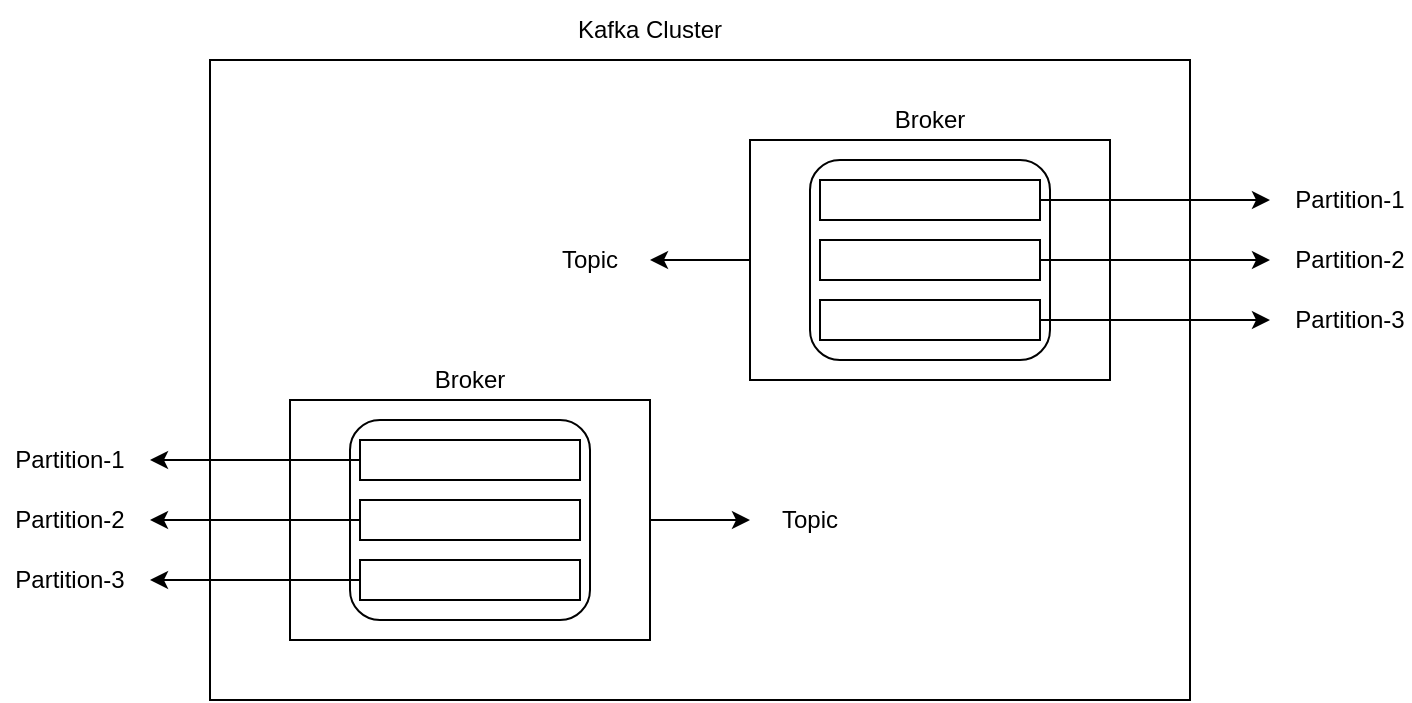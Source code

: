 <mxfile version="20.4.0" type="device"><diagram id="X_wY56s3deKjhIU9_7mI" name="Page-1"><mxGraphModel dx="782" dy="379" grid="1" gridSize="10" guides="1" tooltips="1" connect="1" arrows="1" fold="1" page="1" pageScale="1" pageWidth="850" pageHeight="1100" math="0" shadow="0"><root><mxCell id="0"/><mxCell id="1" parent="0"/><mxCell id="OC5hPjl1HHbgc_18c7kd-1" value="" style="rounded=0;whiteSpace=wrap;html=1;" vertex="1" parent="1"><mxGeometry x="110" y="80" width="490" height="320" as="geometry"/></mxCell><mxCell id="OC5hPjl1HHbgc_18c7kd-24" value="" style="edgeStyle=orthogonalEdgeStyle;rounded=0;orthogonalLoop=1;jettySize=auto;html=1;" edge="1" parent="1" source="OC5hPjl1HHbgc_18c7kd-2" target="OC5hPjl1HHbgc_18c7kd-20"><mxGeometry relative="1" as="geometry"/></mxCell><mxCell id="OC5hPjl1HHbgc_18c7kd-2" value="" style="rounded=0;whiteSpace=wrap;html=1;" vertex="1" parent="1"><mxGeometry x="380" y="120" width="180" height="120" as="geometry"/></mxCell><mxCell id="OC5hPjl1HHbgc_18c7kd-6" value="" style="rounded=1;whiteSpace=wrap;html=1;" vertex="1" parent="1"><mxGeometry x="410" y="130" width="120" height="100" as="geometry"/></mxCell><mxCell id="OC5hPjl1HHbgc_18c7kd-8" value="" style="rounded=0;whiteSpace=wrap;html=1;" vertex="1" parent="1"><mxGeometry x="415" y="140" width="110" height="20" as="geometry"/></mxCell><mxCell id="OC5hPjl1HHbgc_18c7kd-9" value="" style="rounded=0;whiteSpace=wrap;html=1;" vertex="1" parent="1"><mxGeometry x="185" y="270" width="110" height="20" as="geometry"/></mxCell><mxCell id="OC5hPjl1HHbgc_18c7kd-10" value="" style="rounded=0;whiteSpace=wrap;html=1;" vertex="1" parent="1"><mxGeometry x="415" y="200" width="110" height="20" as="geometry"/></mxCell><mxCell id="OC5hPjl1HHbgc_18c7kd-22" value="" style="edgeStyle=orthogonalEdgeStyle;rounded=0;orthogonalLoop=1;jettySize=auto;html=1;" edge="1" parent="1" source="OC5hPjl1HHbgc_18c7kd-11" target="OC5hPjl1HHbgc_18c7kd-21"><mxGeometry relative="1" as="geometry"/></mxCell><mxCell id="OC5hPjl1HHbgc_18c7kd-11" value="" style="rounded=0;whiteSpace=wrap;html=1;" vertex="1" parent="1"><mxGeometry x="150" y="250" width="180" height="120" as="geometry"/></mxCell><mxCell id="OC5hPjl1HHbgc_18c7kd-12" value="" style="rounded=1;whiteSpace=wrap;html=1;" vertex="1" parent="1"><mxGeometry x="180" y="260" width="120" height="100" as="geometry"/></mxCell><mxCell id="OC5hPjl1HHbgc_18c7kd-13" value="" style="rounded=0;whiteSpace=wrap;html=1;" vertex="1" parent="1"><mxGeometry x="415" y="170" width="110" height="20" as="geometry"/></mxCell><mxCell id="OC5hPjl1HHbgc_18c7kd-33" value="" style="edgeStyle=orthogonalEdgeStyle;rounded=0;orthogonalLoop=1;jettySize=auto;html=1;" edge="1" parent="1" source="OC5hPjl1HHbgc_18c7kd-14"><mxGeometry relative="1" as="geometry"><mxPoint x="80" y="280" as="targetPoint"/><Array as="points"><mxPoint x="80" y="280"/></Array></mxGeometry></mxCell><mxCell id="OC5hPjl1HHbgc_18c7kd-14" value="" style="rounded=0;whiteSpace=wrap;html=1;" vertex="1" parent="1"><mxGeometry x="185" y="270" width="110" height="20" as="geometry"/></mxCell><mxCell id="OC5hPjl1HHbgc_18c7kd-30" value="" style="edgeStyle=orthogonalEdgeStyle;rounded=0;orthogonalLoop=1;jettySize=auto;html=1;" edge="1" parent="1" source="OC5hPjl1HHbgc_18c7kd-15"><mxGeometry relative="1" as="geometry"><mxPoint x="80" y="310" as="targetPoint"/></mxGeometry></mxCell><mxCell id="OC5hPjl1HHbgc_18c7kd-15" value="" style="rounded=0;whiteSpace=wrap;html=1;" vertex="1" parent="1"><mxGeometry x="185" y="300" width="110" height="20" as="geometry"/></mxCell><mxCell id="OC5hPjl1HHbgc_18c7kd-28" value="" style="edgeStyle=orthogonalEdgeStyle;rounded=0;orthogonalLoop=1;jettySize=auto;html=1;" edge="1" parent="1" source="OC5hPjl1HHbgc_18c7kd-16"><mxGeometry relative="1" as="geometry"><mxPoint x="80" y="340" as="targetPoint"/></mxGeometry></mxCell><mxCell id="OC5hPjl1HHbgc_18c7kd-16" value="" style="rounded=0;whiteSpace=wrap;html=1;" vertex="1" parent="1"><mxGeometry x="185" y="330" width="110" height="20" as="geometry"/></mxCell><mxCell id="OC5hPjl1HHbgc_18c7kd-17" value="Kafka Cluster" style="text;html=1;strokeColor=none;fillColor=none;align=center;verticalAlign=middle;whiteSpace=wrap;rounded=0;" vertex="1" parent="1"><mxGeometry x="280" y="50" width="100" height="30" as="geometry"/></mxCell><mxCell id="OC5hPjl1HHbgc_18c7kd-18" value="Broker" style="text;html=1;strokeColor=none;fillColor=none;align=center;verticalAlign=middle;whiteSpace=wrap;rounded=0;" vertex="1" parent="1"><mxGeometry x="440" y="100" width="60" height="20" as="geometry"/></mxCell><mxCell id="OC5hPjl1HHbgc_18c7kd-19" value="Broker" style="text;html=1;strokeColor=none;fillColor=none;align=center;verticalAlign=middle;whiteSpace=wrap;rounded=0;" vertex="1" parent="1"><mxGeometry x="210" y="230" width="60" height="20" as="geometry"/></mxCell><mxCell id="OC5hPjl1HHbgc_18c7kd-20" value="Topic" style="text;html=1;strokeColor=none;fillColor=none;align=center;verticalAlign=middle;whiteSpace=wrap;rounded=0;" vertex="1" parent="1"><mxGeometry x="270" y="165" width="60" height="30" as="geometry"/></mxCell><mxCell id="OC5hPjl1HHbgc_18c7kd-21" value="Topic" style="text;html=1;strokeColor=none;fillColor=none;align=center;verticalAlign=middle;whiteSpace=wrap;rounded=0;" vertex="1" parent="1"><mxGeometry x="380" y="295" width="60" height="30" as="geometry"/></mxCell><mxCell id="OC5hPjl1HHbgc_18c7kd-25" value="Partition-1" style="text;html=1;strokeColor=none;fillColor=none;align=center;verticalAlign=middle;whiteSpace=wrap;rounded=0;" vertex="1" parent="1"><mxGeometry x="10" y="265" width="60" height="30" as="geometry"/></mxCell><mxCell id="OC5hPjl1HHbgc_18c7kd-26" value="Partition-2" style="text;html=1;strokeColor=none;fillColor=none;align=center;verticalAlign=middle;whiteSpace=wrap;rounded=0;" vertex="1" parent="1"><mxGeometry x="10" y="295" width="60" height="30" as="geometry"/></mxCell><mxCell id="OC5hPjl1HHbgc_18c7kd-27" value="Partition-3" style="text;html=1;strokeColor=none;fillColor=none;align=center;verticalAlign=middle;whiteSpace=wrap;rounded=0;" vertex="1" parent="1"><mxGeometry x="5" y="325" width="70" height="30" as="geometry"/></mxCell><mxCell id="OC5hPjl1HHbgc_18c7kd-36" value="Partition-1" style="text;html=1;strokeColor=none;fillColor=none;align=center;verticalAlign=middle;whiteSpace=wrap;rounded=0;" vertex="1" parent="1"><mxGeometry x="650" y="135" width="60" height="30" as="geometry"/></mxCell><mxCell id="OC5hPjl1HHbgc_18c7kd-37" value="Partition-2" style="text;html=1;strokeColor=none;fillColor=none;align=center;verticalAlign=middle;whiteSpace=wrap;rounded=0;" vertex="1" parent="1"><mxGeometry x="650" y="165" width="60" height="30" as="geometry"/></mxCell><mxCell id="OC5hPjl1HHbgc_18c7kd-38" value="Partition-3" style="text;html=1;strokeColor=none;fillColor=none;align=center;verticalAlign=middle;whiteSpace=wrap;rounded=0;" vertex="1" parent="1"><mxGeometry x="650" y="195" width="60" height="30" as="geometry"/></mxCell><mxCell id="OC5hPjl1HHbgc_18c7kd-41" value="" style="endArrow=classic;html=1;rounded=0;exitX=1;exitY=0.5;exitDx=0;exitDy=0;" edge="1" parent="1" source="OC5hPjl1HHbgc_18c7kd-8"><mxGeometry width="50" height="50" relative="1" as="geometry"><mxPoint x="300" y="250" as="sourcePoint"/><mxPoint x="640" y="150" as="targetPoint"/></mxGeometry></mxCell><mxCell id="OC5hPjl1HHbgc_18c7kd-42" value="" style="endArrow=classic;html=1;rounded=0;exitX=1;exitY=0.5;exitDx=0;exitDy=0;" edge="1" parent="1" source="OC5hPjl1HHbgc_18c7kd-13"><mxGeometry width="50" height="50" relative="1" as="geometry"><mxPoint x="535" y="160" as="sourcePoint"/><mxPoint x="640" y="180" as="targetPoint"/></mxGeometry></mxCell><mxCell id="OC5hPjl1HHbgc_18c7kd-43" value="" style="endArrow=classic;html=1;rounded=0;exitX=1;exitY=0.5;exitDx=0;exitDy=0;" edge="1" parent="1" source="OC5hPjl1HHbgc_18c7kd-10"><mxGeometry width="50" height="50" relative="1" as="geometry"><mxPoint x="535" y="190" as="sourcePoint"/><mxPoint x="640" y="210" as="targetPoint"/><Array as="points"><mxPoint x="590" y="210"/></Array></mxGeometry></mxCell></root></mxGraphModel></diagram></mxfile>